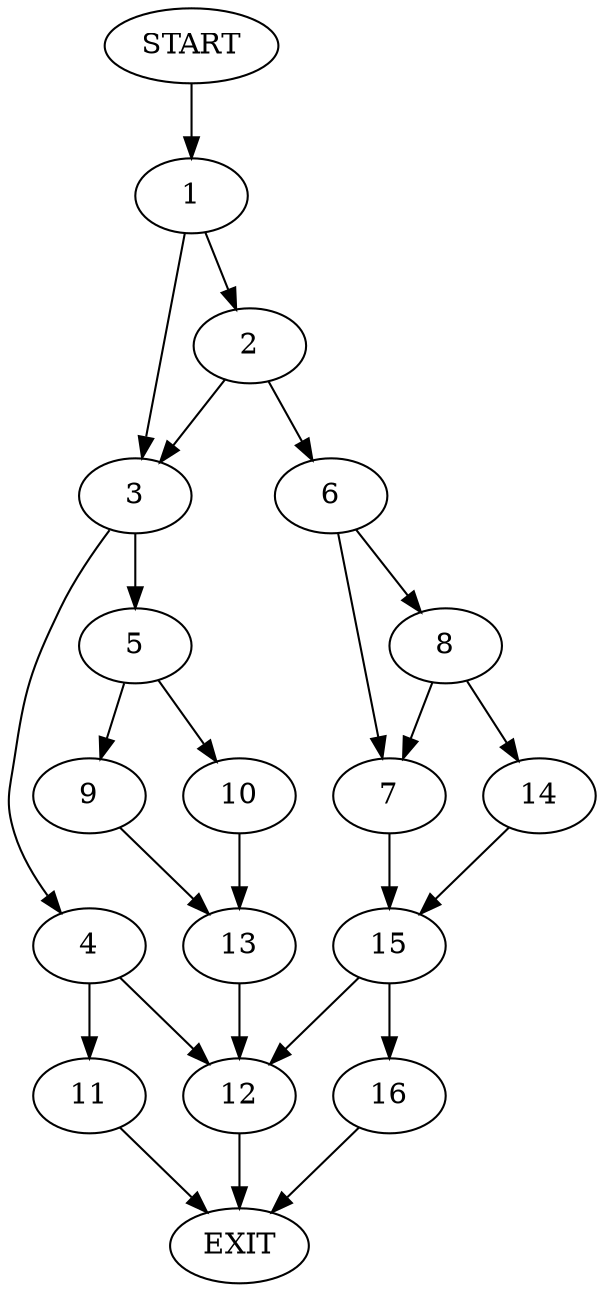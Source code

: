 digraph {
0 [label="START"]
17 [label="EXIT"]
0 -> 1
1 -> 2
1 -> 3
3 -> 4
3 -> 5
2 -> 6
2 -> 3
6 -> 7
6 -> 8
5 -> 9
5 -> 10
4 -> 11
4 -> 12
9 -> 13
10 -> 13
13 -> 12
12 -> 17
11 -> 17
8 -> 14
8 -> 7
7 -> 15
14 -> 15
15 -> 16
15 -> 12
16 -> 17
}
